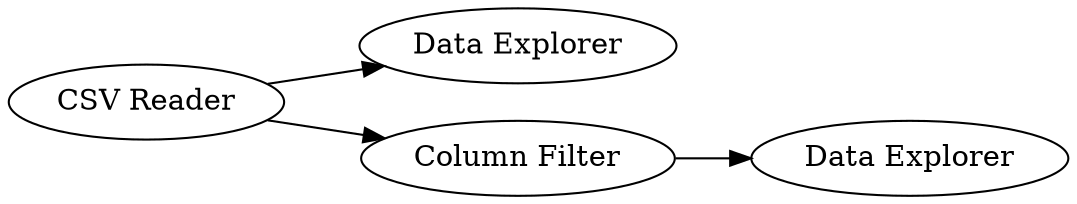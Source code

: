 digraph {
	1 -> 3
	2 -> 4
	1 -> 2
	1 [label="CSV Reader"]
	4 [label="Data Explorer"]
	3 [label="Data Explorer"]
	2 [label="Column Filter"]
	rankdir=LR
}
